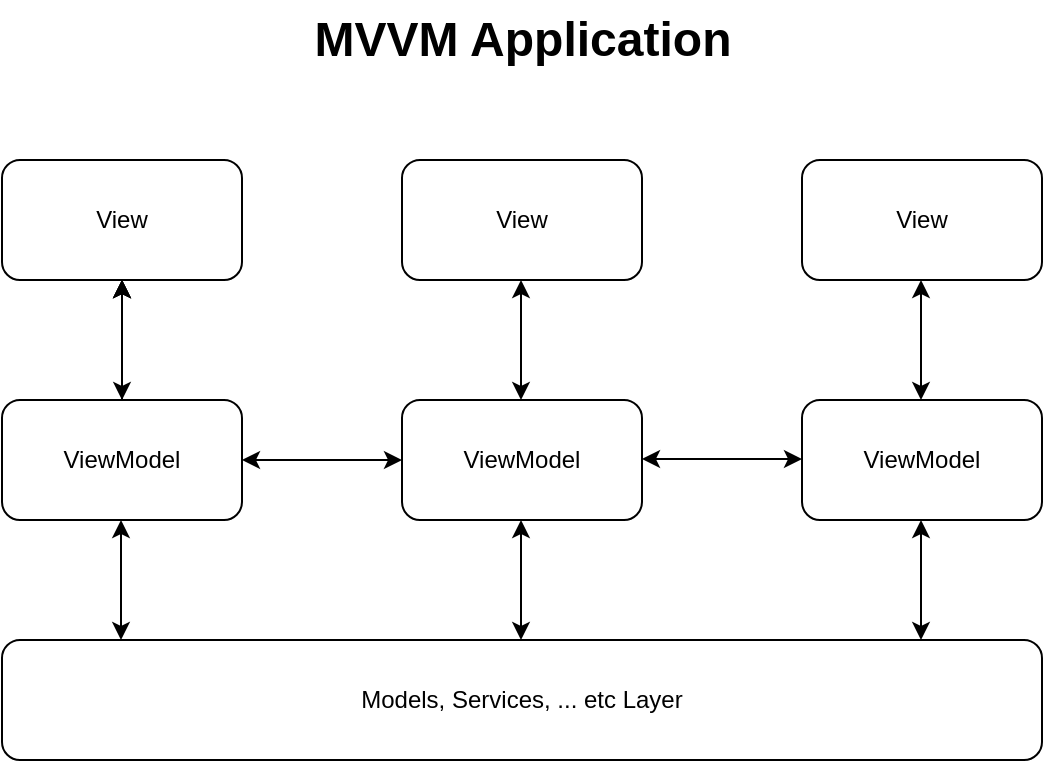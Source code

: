 <mxfile>
    <diagram id="J6RIPvXFbrmfaUQdYjMu" name="Page-1">
        <mxGraphModel dx="1078" dy="513" grid="1" gridSize="10" guides="1" tooltips="1" connect="1" arrows="1" fold="1" page="1" pageScale="1" pageWidth="850" pageHeight="1100" math="0" shadow="0">
            <root>
                <mxCell id="0"/>
                <mxCell id="1" parent="0"/>
                <mxCell id="11" value="" style="edgeStyle=none;html=1;" parent="1" source="2" target="5" edge="1">
                    <mxGeometry relative="1" as="geometry"/>
                </mxCell>
                <mxCell id="12" value="" style="edgeStyle=none;html=1;" parent="1" source="2" target="5" edge="1">
                    <mxGeometry relative="1" as="geometry"/>
                </mxCell>
                <mxCell id="14" value="" style="edgeStyle=none;html=1;" parent="1" source="2" target="5" edge="1">
                    <mxGeometry relative="1" as="geometry"/>
                </mxCell>
                <mxCell id="2" value="ViewModel" style="rounded=1;whiteSpace=wrap;html=1;" parent="1" vertex="1">
                    <mxGeometry x="80" y="320" width="120" height="60" as="geometry"/>
                </mxCell>
                <mxCell id="3" value="ViewModel" style="rounded=1;whiteSpace=wrap;html=1;" parent="1" vertex="1">
                    <mxGeometry x="280" y="320" width="120" height="60" as="geometry"/>
                </mxCell>
                <mxCell id="4" value="ViewModel" style="rounded=1;whiteSpace=wrap;html=1;" parent="1" vertex="1">
                    <mxGeometry x="480" y="320" width="120" height="60" as="geometry"/>
                </mxCell>
                <mxCell id="5" value="View" style="rounded=1;whiteSpace=wrap;html=1;" parent="1" vertex="1">
                    <mxGeometry x="80" y="200" width="120" height="60" as="geometry"/>
                </mxCell>
                <mxCell id="6" value="View" style="rounded=1;whiteSpace=wrap;html=1;" parent="1" vertex="1">
                    <mxGeometry x="280" y="200" width="120" height="60" as="geometry"/>
                </mxCell>
                <mxCell id="7" value="View" style="rounded=1;whiteSpace=wrap;html=1;" parent="1" vertex="1">
                    <mxGeometry x="480" y="200" width="120" height="60" as="geometry"/>
                </mxCell>
                <mxCell id="8" value="Models, Services, ... etc Layer" style="rounded=1;whiteSpace=wrap;html=1;" parent="1" vertex="1">
                    <mxGeometry x="80" y="440" width="520" height="60" as="geometry"/>
                </mxCell>
                <mxCell id="10" value="" style="endArrow=classic;startArrow=classic;html=1;entryX=0.5;entryY=1;entryDx=0;entryDy=0;" parent="1" target="5" edge="1">
                    <mxGeometry width="50" height="50" relative="1" as="geometry">
                        <mxPoint x="140" y="320" as="sourcePoint"/>
                        <mxPoint x="170" y="260" as="targetPoint"/>
                    </mxGeometry>
                </mxCell>
                <mxCell id="15" value="" style="endArrow=classic;startArrow=classic;html=1;" parent="1" edge="1">
                    <mxGeometry width="50" height="50" relative="1" as="geometry">
                        <mxPoint x="339.5" y="320" as="sourcePoint"/>
                        <mxPoint x="339.5" y="260" as="targetPoint"/>
                    </mxGeometry>
                </mxCell>
                <mxCell id="16" value="" style="endArrow=classic;startArrow=classic;html=1;entryX=0.5;entryY=1;entryDx=0;entryDy=0;" parent="1" edge="1">
                    <mxGeometry width="50" height="50" relative="1" as="geometry">
                        <mxPoint x="539.5" y="320" as="sourcePoint"/>
                        <mxPoint x="539.5" y="260" as="targetPoint"/>
                    </mxGeometry>
                </mxCell>
                <mxCell id="17" value="" style="endArrow=classic;startArrow=classic;html=1;entryX=0.5;entryY=1;entryDx=0;entryDy=0;" parent="1" edge="1">
                    <mxGeometry width="50" height="50" relative="1" as="geometry">
                        <mxPoint x="139.5" y="440" as="sourcePoint"/>
                        <mxPoint x="139.5" y="380" as="targetPoint"/>
                    </mxGeometry>
                </mxCell>
                <mxCell id="18" value="" style="endArrow=classic;startArrow=classic;html=1;entryX=0.5;entryY=1;entryDx=0;entryDy=0;" parent="1" edge="1">
                    <mxGeometry width="50" height="50" relative="1" as="geometry">
                        <mxPoint x="339.5" y="440" as="sourcePoint"/>
                        <mxPoint x="339.5" y="380" as="targetPoint"/>
                    </mxGeometry>
                </mxCell>
                <mxCell id="19" value="" style="endArrow=classic;startArrow=classic;html=1;entryX=0.5;entryY=1;entryDx=0;entryDy=0;" parent="1" edge="1">
                    <mxGeometry width="50" height="50" relative="1" as="geometry">
                        <mxPoint x="539.5" y="440" as="sourcePoint"/>
                        <mxPoint x="539.5" y="380" as="targetPoint"/>
                    </mxGeometry>
                </mxCell>
                <mxCell id="20" value="" style="endArrow=classic;startArrow=classic;html=1;entryX=1;entryY=0.5;entryDx=0;entryDy=0;exitX=0;exitY=0.5;exitDx=0;exitDy=0;" parent="1" source="3" target="2" edge="1">
                    <mxGeometry width="50" height="50" relative="1" as="geometry">
                        <mxPoint x="200" y="380" as="sourcePoint"/>
                        <mxPoint x="200" y="320" as="targetPoint"/>
                    </mxGeometry>
                </mxCell>
                <mxCell id="22" value="" style="endArrow=classic;startArrow=classic;html=1;entryX=1;entryY=0.5;entryDx=0;entryDy=0;exitX=0;exitY=0.5;exitDx=0;exitDy=0;" parent="1" edge="1">
                    <mxGeometry width="50" height="50" relative="1" as="geometry">
                        <mxPoint x="480" y="349.5" as="sourcePoint"/>
                        <mxPoint x="400" y="349.5" as="targetPoint"/>
                    </mxGeometry>
                </mxCell>
                <mxCell id="23" value="MVVM Application" style="text;strokeColor=none;fillColor=none;html=1;fontSize=24;fontStyle=1;verticalAlign=middle;align=center;" parent="1" vertex="1">
                    <mxGeometry x="290" y="120" width="100" height="40" as="geometry"/>
                </mxCell>
            </root>
        </mxGraphModel>
    </diagram>
</mxfile>